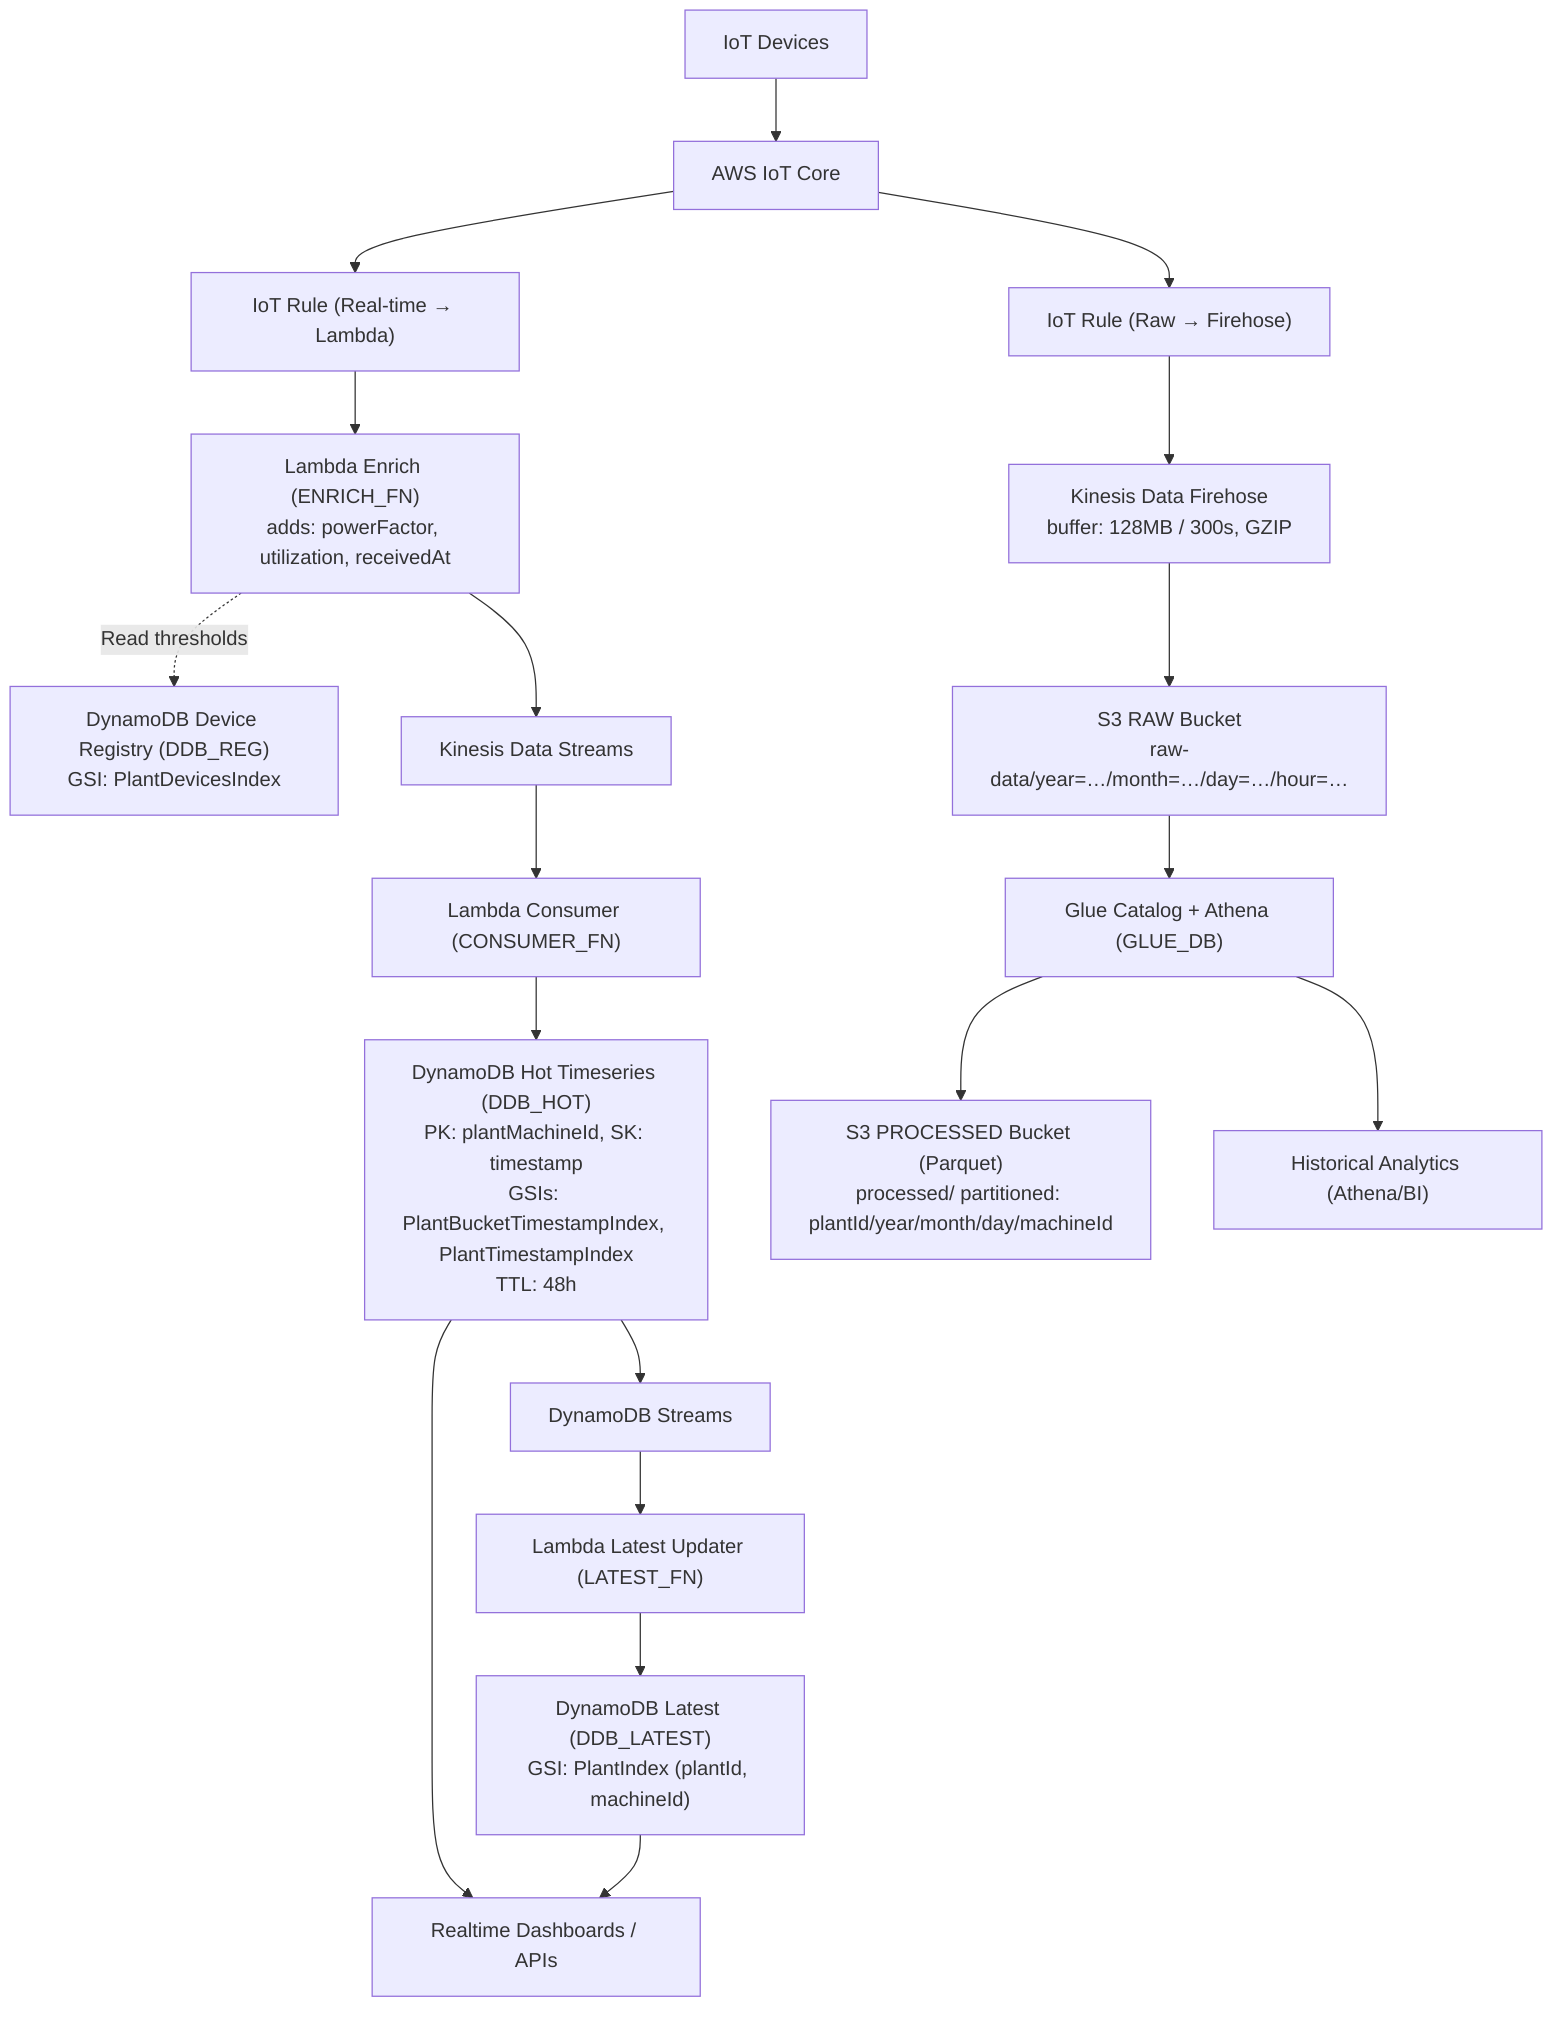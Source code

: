 graph TD
  A["IoT Devices"] --> B["AWS IoT Core"]
  B --> C["IoT Rule (Real-time → Lambda)"]
  B --> D["IoT Rule (Raw → Firehose)"]

  C --> E["Lambda Enrich (ENRICH_FN)\nadds: powerFactor, utilization, receivedAt"]
  E -. "Read thresholds" .-> G["DynamoDB Device Registry (DDB_REG)\nGSI: PlantDevicesIndex"]
  E --> F["Kinesis Data Streams"]

  F --> H["Lambda Consumer (CONSUMER_FN)"]
  H --> I["DynamoDB Hot Timeseries (DDB_HOT)\nPK: plantMachineId, SK: timestamp\nGSIs: PlantBucketTimestampIndex, PlantTimestampIndex\nTTL: 48h"]

  I --> J["DynamoDB Streams"]
  J --> K["Lambda Latest Updater (LATEST_FN)"]
  K --> L["DynamoDB Latest (DDB_LATEST)\nGSI: PlantIndex (plantId, machineId)"]

  D --> M["Kinesis Data Firehose\nbuffer: 128MB / 300s, GZIP"]
  M --> N["S3 RAW Bucket\nraw-data/year=…/month=…/day=…/hour=…"]

  N --> O["Glue Catalog + Athena (GLUE_DB)"]
  O --> P["S3 PROCESSED Bucket (Parquet)\nprocessed/ partitioned: plantId/year/month/day/machineId"]

  I --> Q["Realtime Dashboards / APIs"]
  L --> Q
  O --> R["Historical Analytics (Athena/BI)"]